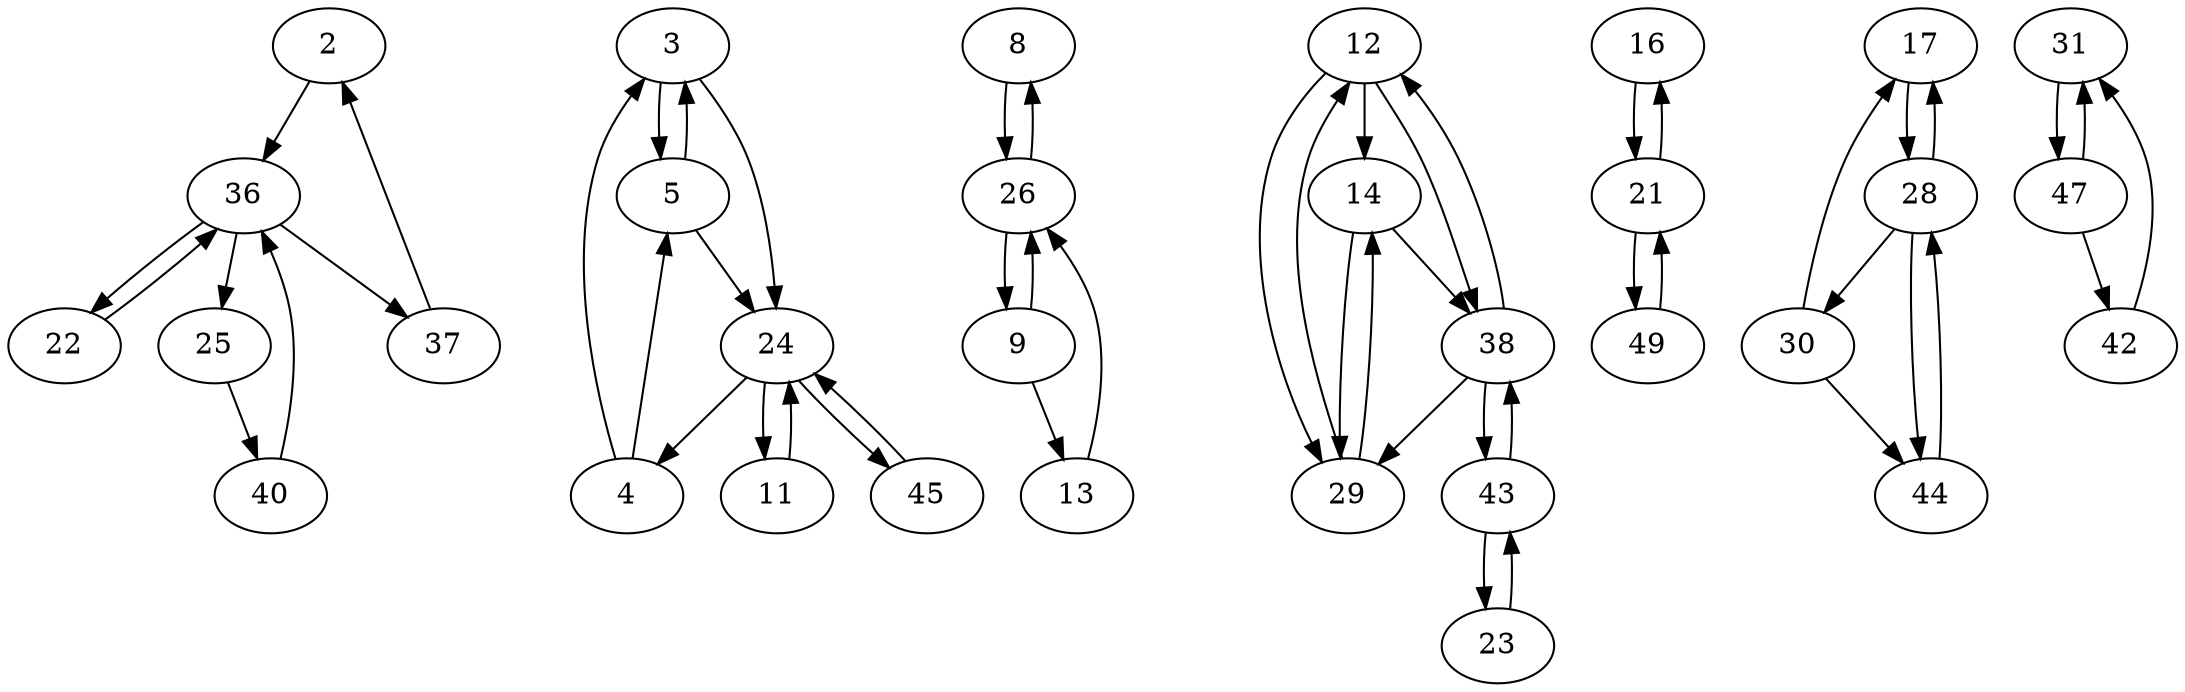 digraph G {
  2 -> 36;
  3 -> 5;
  3 -> 24;
  4 -> 3;
  4 -> 5;
  5 -> 3;
  5 -> 24;
  8 -> 26;
  9 -> 13;
  9 -> 26;
  11 -> 24;
  12 -> 14;
  12 -> 29;
  12 -> 38;
  13 -> 26;
  14 -> 29;
  14 -> 38;
  16 -> 21;
  17 -> 28;
  21 -> 16;
  21 -> 49;
  22 -> 36;
  23 -> 43;
  24 -> 4;
  24 -> 11;
  24 -> 45;
  25 -> 40;
  26 -> 8;
  26 -> 9;
  28 -> 17;
  28 -> 30;
  28 -> 44;
  29 -> 12;
  29 -> 14;
  30 -> 17;
  30 -> 44;
  31 -> 47;
  36 -> 22;
  36 -> 25;
  36 -> 37;
  37 -> 2;
  38 -> 12;
  38 -> 29;
  38 -> 43;
  40 -> 36;
  42 -> 31;
  43 -> 23;
  43 -> 38;
  44 -> 28;
  45 -> 24;
  47 -> 31;
  47 -> 42;
  49 -> 21;
}
